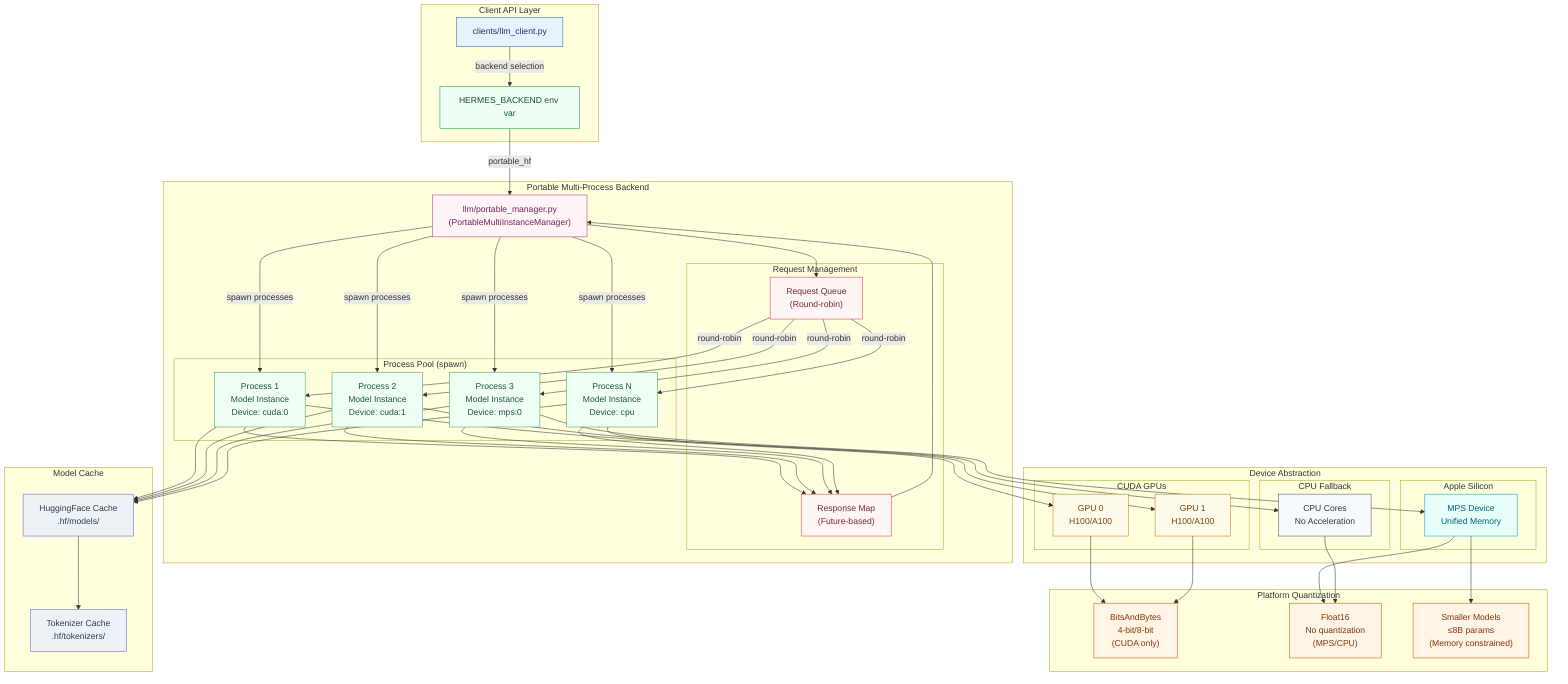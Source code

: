 flowchart TB
  subgraph API["Client API Layer"]
    LC["clients/llm_client.py"]:::api
    ENV["HERMES_BACKEND env var"]:::config
  end
  
  subgraph Backend["Portable Multi-Process Backend"]
    PM["llm/portable_manager.py<br/>(PortableMultiInstanceManager)"]:::manager
    
    subgraph Pool["Process Pool (spawn)"]
      P1["Process 1<br/>Model Instance<br/>Device: cuda:0"]:::process
      P2["Process 2<br/>Model Instance<br/>Device: cuda:1"]:::process
      P3["Process 3<br/>Model Instance<br/>Device: mps:0"]:::process
      PN["Process N<br/>Model Instance<br/>Device: cpu"]:::process
    end
    
    subgraph Queue["Request Management"]
      RQ["Request Queue<br/>(Round-robin)"]:::queue
      RM["Response Map<br/>(Future-based)"]:::queue
    end
  end
  
  subgraph Device["Device Abstraction"]
    subgraph CUDA["CUDA GPUs"]
      GPU0["GPU 0<br/>H100/A100"]:::gpu
      GPU1["GPU 1<br/>H100/A100"]:::gpu
    end
    
    subgraph MPS["Apple Silicon"]
      M1["MPS Device<br/>Unified Memory"]:::apple
    end
    
    subgraph CPU["CPU Fallback"]
      C1["CPU Cores<br/>No Acceleration"]:::cpu
    end
  end
  
  subgraph Quantization["Platform Quantization"]
    BNB["BitsAndBytes<br/>4-bit/8-bit<br/>(CUDA only)"]:::quant
    FP16["Float16<br/>No quantization<br/>(MPS/CPU)"]:::quant
    SMALL["Smaller Models<br/>≤8B params<br/>(Memory constrained)"]:::quant
  end
  
  subgraph Cache["Model Cache"]
    HF["HuggingFace Cache<br/>.hf/models/"]:::storage
    TOK["Tokenizer Cache<br/>.hf/tokenizers/"]:::storage
  end
  
  %% API to Backend connections
  LC --> |"backend selection"| ENV
  ENV --> |"portable_hf"| PM
  
  %% Manager to Pool connections
  PM --> |"spawn processes"| P1
  PM --> |"spawn processes"| P2
  PM --> |"spawn processes"| P3
  PM --> |"spawn processes"| PN
  
  %% Queue management
  PM --> RQ
  RQ --> |"round-robin"| P1
  RQ --> |"round-robin"| P2
  RQ --> |"round-robin"| P3
  RQ --> |"round-robin"| PN
  
  P1 --> RM
  P2 --> RM
  P3 --> RM
  PN --> RM
  RM --> PM
  
  %% Process to Device mapping
  P1 --> GPU0
  P2 --> GPU1
  P3 --> M1
  PN --> C1
  
  %% Quantization policies
  GPU0 --> BNB
  GPU1 --> BNB
  M1 --> FP16
  M1 --> SMALL
  C1 --> FP16
  
  %% Cache connections
  P1 --> HF
  P2 --> HF
  P3 --> HF
  PN --> HF
  HF --> TOK
  
  %% Styling
  classDef api fill:#E8F1FF,stroke:#2B6CB0,color:#1A365D
  classDef manager fill:#FFF5F7,stroke:#B83280,color:#702459
  classDef process fill:#F0FFF4,stroke:#38A169,color:#22543D
  classDef gpu fill:#FFFBEA,stroke:#B7791F,color:#744210
  classDef apple fill:#E6FFFA,stroke:#00A3C4,color:#035E73
  classDef cpu fill:#F7FAFC,stroke:#4A5568,color:#2D3748
  classDef quant fill:#FEF5E7,stroke:#D35400,color:#873600
  classDef storage fill:#EDF2F7,stroke:#5A67D8,color:#2C3E50
  classDef queue fill:#FFF5F5,stroke:#E53E3E,color:#742A2A
  classDef config fill:#F0FDF4,stroke:#16A34A,color:#14532D